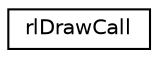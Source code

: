 digraph "Graphical Class Hierarchy"
{
 // LATEX_PDF_SIZE
  edge [fontname="Helvetica",fontsize="10",labelfontname="Helvetica",labelfontsize="10"];
  node [fontname="Helvetica",fontsize="10",shape=record];
  rankdir="LR";
  Node0 [label="rlDrawCall",height=0.2,width=0.4,color="black", fillcolor="white", style="filled",URL="$structrlDrawCall.html",tooltip=" "];
}
